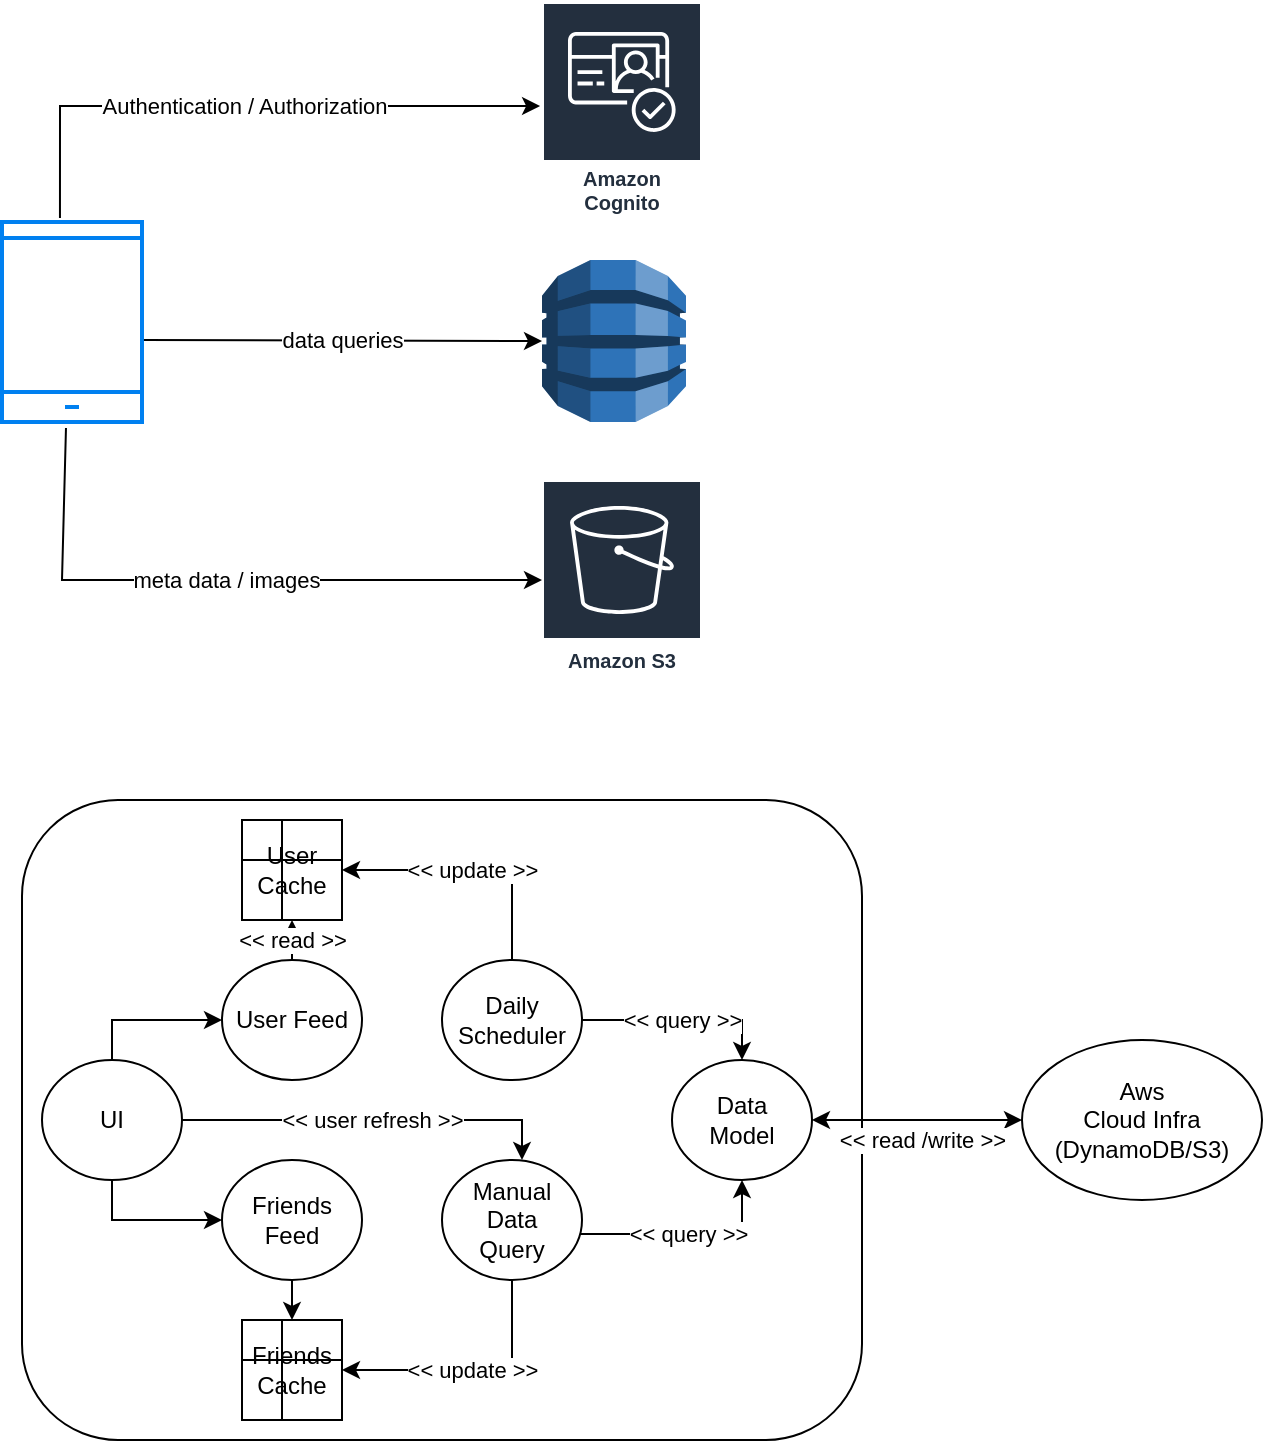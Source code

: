 <mxfile version="18.0.4" type="device"><diagram id="vjLYrdXFT42ZfBOLgnkX" name="Cloud Ready - Data Flow"><mxGraphModel dx="1106" dy="594" grid="1" gridSize="10" guides="1" tooltips="1" connect="1" arrows="1" fold="1" page="1" pageScale="1" pageWidth="850" pageHeight="1100" math="0" shadow="0"><root><mxCell id="0"/><mxCell id="1" parent="0"/><mxCell id="ijUmSusJgwNroefzHsyb-1" value="" style="outlineConnect=0;dashed=0;verticalLabelPosition=bottom;verticalAlign=top;align=center;html=1;shape=mxgraph.aws3.dynamo_db;fillColor=#2E73B8;gradientColor=none;" vertex="1" parent="1"><mxGeometry x="360" y="160" width="72" height="81" as="geometry"/></mxCell><mxCell id="ijUmSusJgwNroefzHsyb-2" value="Amazon S3" style="sketch=0;outlineConnect=0;fontColor=#232F3E;gradientColor=none;strokeColor=#ffffff;fillColor=#232F3E;dashed=0;verticalLabelPosition=middle;verticalAlign=bottom;align=center;html=1;whiteSpace=wrap;fontSize=10;fontStyle=1;spacing=3;shape=mxgraph.aws4.productIcon;prIcon=mxgraph.aws4.s3;" vertex="1" parent="1"><mxGeometry x="360" y="270" width="80" height="100" as="geometry"/></mxCell><mxCell id="ijUmSusJgwNroefzHsyb-4" value="" style="html=1;verticalLabelPosition=bottom;align=center;labelBackgroundColor=#ffffff;verticalAlign=top;strokeWidth=2;strokeColor=#0080F0;shadow=0;dashed=0;shape=mxgraph.ios7.icons.smartphone;" vertex="1" parent="1"><mxGeometry x="90" y="141" width="70" height="100" as="geometry"/></mxCell><mxCell id="ijUmSusJgwNroefzHsyb-6" value="data queries" style="endArrow=classic;html=1;rounded=0;entryX=0;entryY=0.5;entryDx=0;entryDy=0;entryPerimeter=0;exitX=1.014;exitY=0.59;exitDx=0;exitDy=0;exitPerimeter=0;" edge="1" parent="1" source="ijUmSusJgwNroefzHsyb-4" target="ijUmSusJgwNroefzHsyb-1"><mxGeometry width="50" height="50" relative="1" as="geometry"><mxPoint x="400" y="330" as="sourcePoint"/><mxPoint x="450" y="280" as="targetPoint"/></mxGeometry></mxCell><mxCell id="ijUmSusJgwNroefzHsyb-7" value="meta data / images" style="endArrow=classic;html=1;rounded=0;exitX=0.457;exitY=1.03;exitDx=0;exitDy=0;exitPerimeter=0;" edge="1" parent="1" source="ijUmSusJgwNroefzHsyb-4" target="ijUmSusJgwNroefzHsyb-2"><mxGeometry width="50" height="50" relative="1" as="geometry"><mxPoint x="400" y="330" as="sourcePoint"/><mxPoint x="450" y="280" as="targetPoint"/><Array as="points"><mxPoint x="120" y="320"/></Array></mxGeometry></mxCell><mxCell id="ijUmSusJgwNroefzHsyb-3" value="Amazon Cognito" style="sketch=0;outlineConnect=0;fontColor=#232F3E;gradientColor=none;strokeColor=#ffffff;fillColor=#232F3E;dashed=0;verticalLabelPosition=middle;verticalAlign=bottom;align=center;html=1;whiteSpace=wrap;fontSize=10;fontStyle=1;spacing=3;shape=mxgraph.aws4.productIcon;prIcon=mxgraph.aws4.cognito;" vertex="1" parent="1"><mxGeometry x="360" y="31" width="80" height="110" as="geometry"/></mxCell><mxCell id="ijUmSusJgwNroefzHsyb-9" value="Authentication / Authorization" style="endArrow=classic;html=1;rounded=0;exitX=0.414;exitY=-0.02;exitDx=0;exitDy=0;exitPerimeter=0;entryX=-0.012;entryY=0.473;entryDx=0;entryDy=0;entryPerimeter=0;" edge="1" parent="1" source="ijUmSusJgwNroefzHsyb-4" target="ijUmSusJgwNroefzHsyb-3"><mxGeometry width="50" height="50" relative="1" as="geometry"><mxPoint x="400" y="330" as="sourcePoint"/><mxPoint x="450" y="280" as="targetPoint"/><Array as="points"><mxPoint x="119" y="83"/></Array></mxGeometry></mxCell><mxCell id="ijUmSusJgwNroefzHsyb-10" value="" style="rounded=1;whiteSpace=wrap;html=1;" vertex="1" parent="1"><mxGeometry x="100" y="430" width="420" height="320" as="geometry"/></mxCell><mxCell id="ijUmSusJgwNroefzHsyb-11" value="User Feed" style="ellipse;whiteSpace=wrap;html=1;" vertex="1" parent="1"><mxGeometry x="200" y="510" width="70" height="60" as="geometry"/></mxCell><mxCell id="ijUmSusJgwNroefzHsyb-12" value="Friends Feed" style="ellipse;whiteSpace=wrap;html=1;" vertex="1" parent="1"><mxGeometry x="200" y="610" width="70" height="60" as="geometry"/></mxCell><mxCell id="ijUmSusJgwNroefzHsyb-13" value="UI" style="ellipse;whiteSpace=wrap;html=1;" vertex="1" parent="1"><mxGeometry x="110" y="560" width="70" height="60" as="geometry"/></mxCell><mxCell id="ijUmSusJgwNroefzHsyb-14" value="Daily&lt;br&gt;Scheduler" style="ellipse;whiteSpace=wrap;html=1;" vertex="1" parent="1"><mxGeometry x="310" y="510" width="70" height="60" as="geometry"/></mxCell><mxCell id="ijUmSusJgwNroefzHsyb-15" value="Manual&lt;br&gt;Data&lt;br&gt;Query" style="ellipse;whiteSpace=wrap;html=1;" vertex="1" parent="1"><mxGeometry x="310" y="610" width="70" height="60" as="geometry"/></mxCell><mxCell id="ijUmSusJgwNroefzHsyb-16" value="User Cache" style="shape=internalStorage;whiteSpace=wrap;html=1;backgroundOutline=1;" vertex="1" parent="1"><mxGeometry x="210" y="440" width="50" height="50" as="geometry"/></mxCell><mxCell id="ijUmSusJgwNroefzHsyb-17" value="Friends&lt;br&gt;Cache" style="shape=internalStorage;whiteSpace=wrap;html=1;backgroundOutline=1;" vertex="1" parent="1"><mxGeometry x="210" y="690" width="50" height="50" as="geometry"/></mxCell><mxCell id="ijUmSusJgwNroefzHsyb-18" value="Data&lt;br&gt;Model" style="ellipse;whiteSpace=wrap;html=1;" vertex="1" parent="1"><mxGeometry x="425" y="560" width="70" height="60" as="geometry"/></mxCell><mxCell id="ijUmSusJgwNroefzHsyb-19" value="Aws&lt;br&gt;Cloud Infra&lt;br&gt;(DynamoDB/S3)" style="ellipse;whiteSpace=wrap;html=1;" vertex="1" parent="1"><mxGeometry x="600" y="550" width="120" height="80" as="geometry"/></mxCell><mxCell id="ijUmSusJgwNroefzHsyb-20" value="" style="endArrow=classic;html=1;rounded=0;exitX=0.5;exitY=0;exitDx=0;exitDy=0;entryX=0;entryY=0.5;entryDx=0;entryDy=0;" edge="1" parent="1" source="ijUmSusJgwNroefzHsyb-13" target="ijUmSusJgwNroefzHsyb-11"><mxGeometry width="50" height="50" relative="1" as="geometry"><mxPoint x="400" y="480" as="sourcePoint"/><mxPoint x="450" y="430" as="targetPoint"/><Array as="points"><mxPoint x="145" y="540"/></Array></mxGeometry></mxCell><mxCell id="ijUmSusJgwNroefzHsyb-21" value="" style="endArrow=classic;html=1;rounded=0;exitX=0.5;exitY=1;exitDx=0;exitDy=0;entryX=0;entryY=0.5;entryDx=0;entryDy=0;" edge="1" parent="1" source="ijUmSusJgwNroefzHsyb-13" target="ijUmSusJgwNroefzHsyb-12"><mxGeometry width="50" height="50" relative="1" as="geometry"><mxPoint x="400" y="480" as="sourcePoint"/><mxPoint x="450" y="430" as="targetPoint"/><Array as="points"><mxPoint x="145" y="640"/></Array></mxGeometry></mxCell><mxCell id="ijUmSusJgwNroefzHsyb-22" value="&amp;lt;&amp;lt; read &amp;gt;&amp;gt;" style="endArrow=classic;html=1;rounded=0;exitX=0.5;exitY=0;exitDx=0;exitDy=0;entryX=0.5;entryY=1;entryDx=0;entryDy=0;" edge="1" parent="1" source="ijUmSusJgwNroefzHsyb-11" target="ijUmSusJgwNroefzHsyb-16"><mxGeometry width="50" height="50" relative="1" as="geometry"><mxPoint x="400" y="480" as="sourcePoint"/><mxPoint x="450" y="430" as="targetPoint"/></mxGeometry></mxCell><mxCell id="ijUmSusJgwNroefzHsyb-23" value="" style="endArrow=classic;html=1;rounded=0;exitX=0.5;exitY=1;exitDx=0;exitDy=0;entryX=0.5;entryY=0;entryDx=0;entryDy=0;" edge="1" parent="1" source="ijUmSusJgwNroefzHsyb-12" target="ijUmSusJgwNroefzHsyb-17"><mxGeometry width="50" height="50" relative="1" as="geometry"><mxPoint x="400" y="480" as="sourcePoint"/><mxPoint x="450" y="430" as="targetPoint"/></mxGeometry></mxCell><mxCell id="ijUmSusJgwNroefzHsyb-24" value="&amp;lt;&amp;lt; update &amp;gt;&amp;gt;" style="endArrow=classic;html=1;rounded=0;exitX=0.5;exitY=0;exitDx=0;exitDy=0;entryX=1;entryY=0.5;entryDx=0;entryDy=0;" edge="1" parent="1" source="ijUmSusJgwNroefzHsyb-14" target="ijUmSusJgwNroefzHsyb-16"><mxGeometry width="50" height="50" relative="1" as="geometry"><mxPoint x="400" y="480" as="sourcePoint"/><mxPoint x="450" y="430" as="targetPoint"/><Array as="points"><mxPoint x="345" y="465"/></Array></mxGeometry></mxCell><mxCell id="ijUmSusJgwNroefzHsyb-25" value="&amp;lt;&amp;lt; update &amp;gt;&amp;gt;" style="endArrow=classic;html=1;rounded=0;exitX=0.5;exitY=1;exitDx=0;exitDy=0;entryX=1;entryY=0.5;entryDx=0;entryDy=0;" edge="1" parent="1" source="ijUmSusJgwNroefzHsyb-15" target="ijUmSusJgwNroefzHsyb-17"><mxGeometry width="50" height="50" relative="1" as="geometry"><mxPoint x="400" y="480" as="sourcePoint"/><mxPoint x="450" y="430" as="targetPoint"/><Array as="points"><mxPoint x="345" y="715"/></Array></mxGeometry></mxCell><mxCell id="ijUmSusJgwNroefzHsyb-26" value="&amp;lt;&amp;lt; query &amp;gt;&amp;gt;" style="endArrow=classic;html=1;rounded=0;exitX=0.986;exitY=0.617;exitDx=0;exitDy=0;entryX=0.5;entryY=1;entryDx=0;entryDy=0;exitPerimeter=0;" edge="1" parent="1" source="ijUmSusJgwNroefzHsyb-15" target="ijUmSusJgwNroefzHsyb-18"><mxGeometry width="50" height="50" relative="1" as="geometry"><mxPoint x="400" y="480" as="sourcePoint"/><mxPoint x="450" y="430" as="targetPoint"/><Array as="points"><mxPoint x="460" y="647"/></Array></mxGeometry></mxCell><mxCell id="ijUmSusJgwNroefzHsyb-28" value="&amp;lt;&amp;lt; query &amp;gt;&amp;gt;" style="endArrow=classic;html=1;rounded=0;exitX=1;exitY=0.5;exitDx=0;exitDy=0;entryX=0.5;entryY=0;entryDx=0;entryDy=0;" edge="1" parent="1" source="ijUmSusJgwNroefzHsyb-14" target="ijUmSusJgwNroefzHsyb-18"><mxGeometry width="50" height="50" relative="1" as="geometry"><mxPoint x="400" y="480" as="sourcePoint"/><mxPoint x="450" y="430" as="targetPoint"/><Array as="points"><mxPoint x="460" y="540"/></Array></mxGeometry></mxCell><mxCell id="ijUmSusJgwNroefzHsyb-29" value="&amp;lt;&amp;lt; read /write &amp;gt;&amp;gt;" style="endArrow=classic;startArrow=classic;html=1;rounded=0;exitX=1;exitY=0.5;exitDx=0;exitDy=0;entryX=0;entryY=0.5;entryDx=0;entryDy=0;" edge="1" parent="1" source="ijUmSusJgwNroefzHsyb-18" target="ijUmSusJgwNroefzHsyb-19"><mxGeometry x="0.048" y="-10" width="50" height="50" relative="1" as="geometry"><mxPoint x="400" y="480" as="sourcePoint"/><mxPoint x="450" y="430" as="targetPoint"/><mxPoint as="offset"/></mxGeometry></mxCell><mxCell id="ijUmSusJgwNroefzHsyb-30" value="&amp;lt;&amp;lt; user refresh &amp;gt;&amp;gt;" style="endArrow=classic;html=1;rounded=0;exitX=1;exitY=0.5;exitDx=0;exitDy=0;" edge="1" parent="1" source="ijUmSusJgwNroefzHsyb-13"><mxGeometry width="50" height="50" relative="1" as="geometry"><mxPoint x="400" y="670" as="sourcePoint"/><mxPoint x="350" y="610" as="targetPoint"/><Array as="points"><mxPoint x="350" y="590"/></Array></mxGeometry></mxCell></root></mxGraphModel></diagram></mxfile>